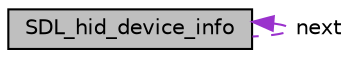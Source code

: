 digraph "SDL_hid_device_info"
{
 // LATEX_PDF_SIZE
  edge [fontname="Helvetica",fontsize="10",labelfontname="Helvetica",labelfontsize="10"];
  node [fontname="Helvetica",fontsize="10",shape=record];
  Node1 [label="SDL_hid_device_info",height=0.2,width=0.4,color="black", fillcolor="grey75", style="filled", fontcolor="black",tooltip="Information about a connected HID device."];
  Node1 -> Node1 [dir="back",color="darkorchid3",fontsize="10",style="dashed",label=" next" ,fontname="Helvetica"];
}
